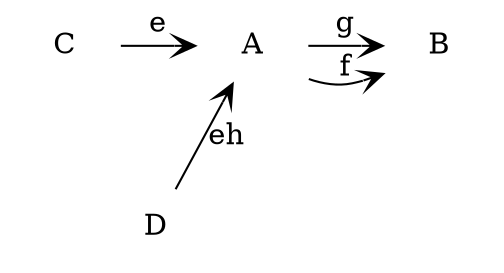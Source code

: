 digraph {
  rankdir=TB;
  node[shape=plaintext];
  edge[arrowhead=vee, arrowtail=vee];
  C -> A [label=e];
  D -> A [label="eh"];
  C -> D [label="", style=invis, dir=back];
  A -> B [label=f];
  A -> B [label=g];
  {rank=same; C,A,B};
}
